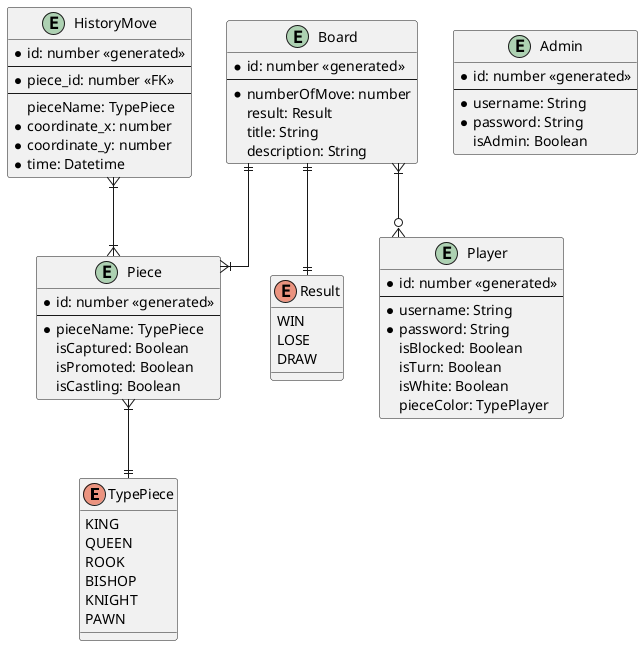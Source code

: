 @startuml chess
skinparam linetype ortho

enum TypePiece {
  KING
  QUEEN
  ROOK
  BISHOP
  KNIGHT
  PAWN
}

enum Result {
    WIN
    LOSE
    DRAW
}

entity "HistoryMove" as history {
    *id: number <<generated>>
    --
    *piece_id: number <<FK>>
    --
    pieceName: TypePiece
    *coordinate_x: number
    *coordinate_y: number
    *time: Datetime
}

entity "Board" as board {
    *id: number <<generated>>
    --
    *numberOfMove: number
    result: Result
    title: String
    description: String
}

entity "Player" as player {
    *id: number <<generated>>
    --
    *username: String
    *password: String
    isBlocked: Boolean
    isTurn: Boolean
    isWhite: Boolean
    pieceColor: TypePlayer
}

entity "Piece" as piece {
    *id: number <<generated>>
    --
    *pieceName: TypePiece
    isCaptured: Boolean
    isPromoted: Boolean
    isCastling: Boolean
}

entity "Admin" as admin {
    *id: number <<generated>>
    --
    *username: String
    *password: String
    isAdmin: Boolean
}
' prop:
' time in historymove
' result in board

' entity HistoryMovePiece
' entity HistoryMovePosition
' entity BoardPlayer
piece }|--|| TypePiece
board }|--o{ player
board ||--|| Result
board ||--|{ piece
history }|--|{ piece

@enduml